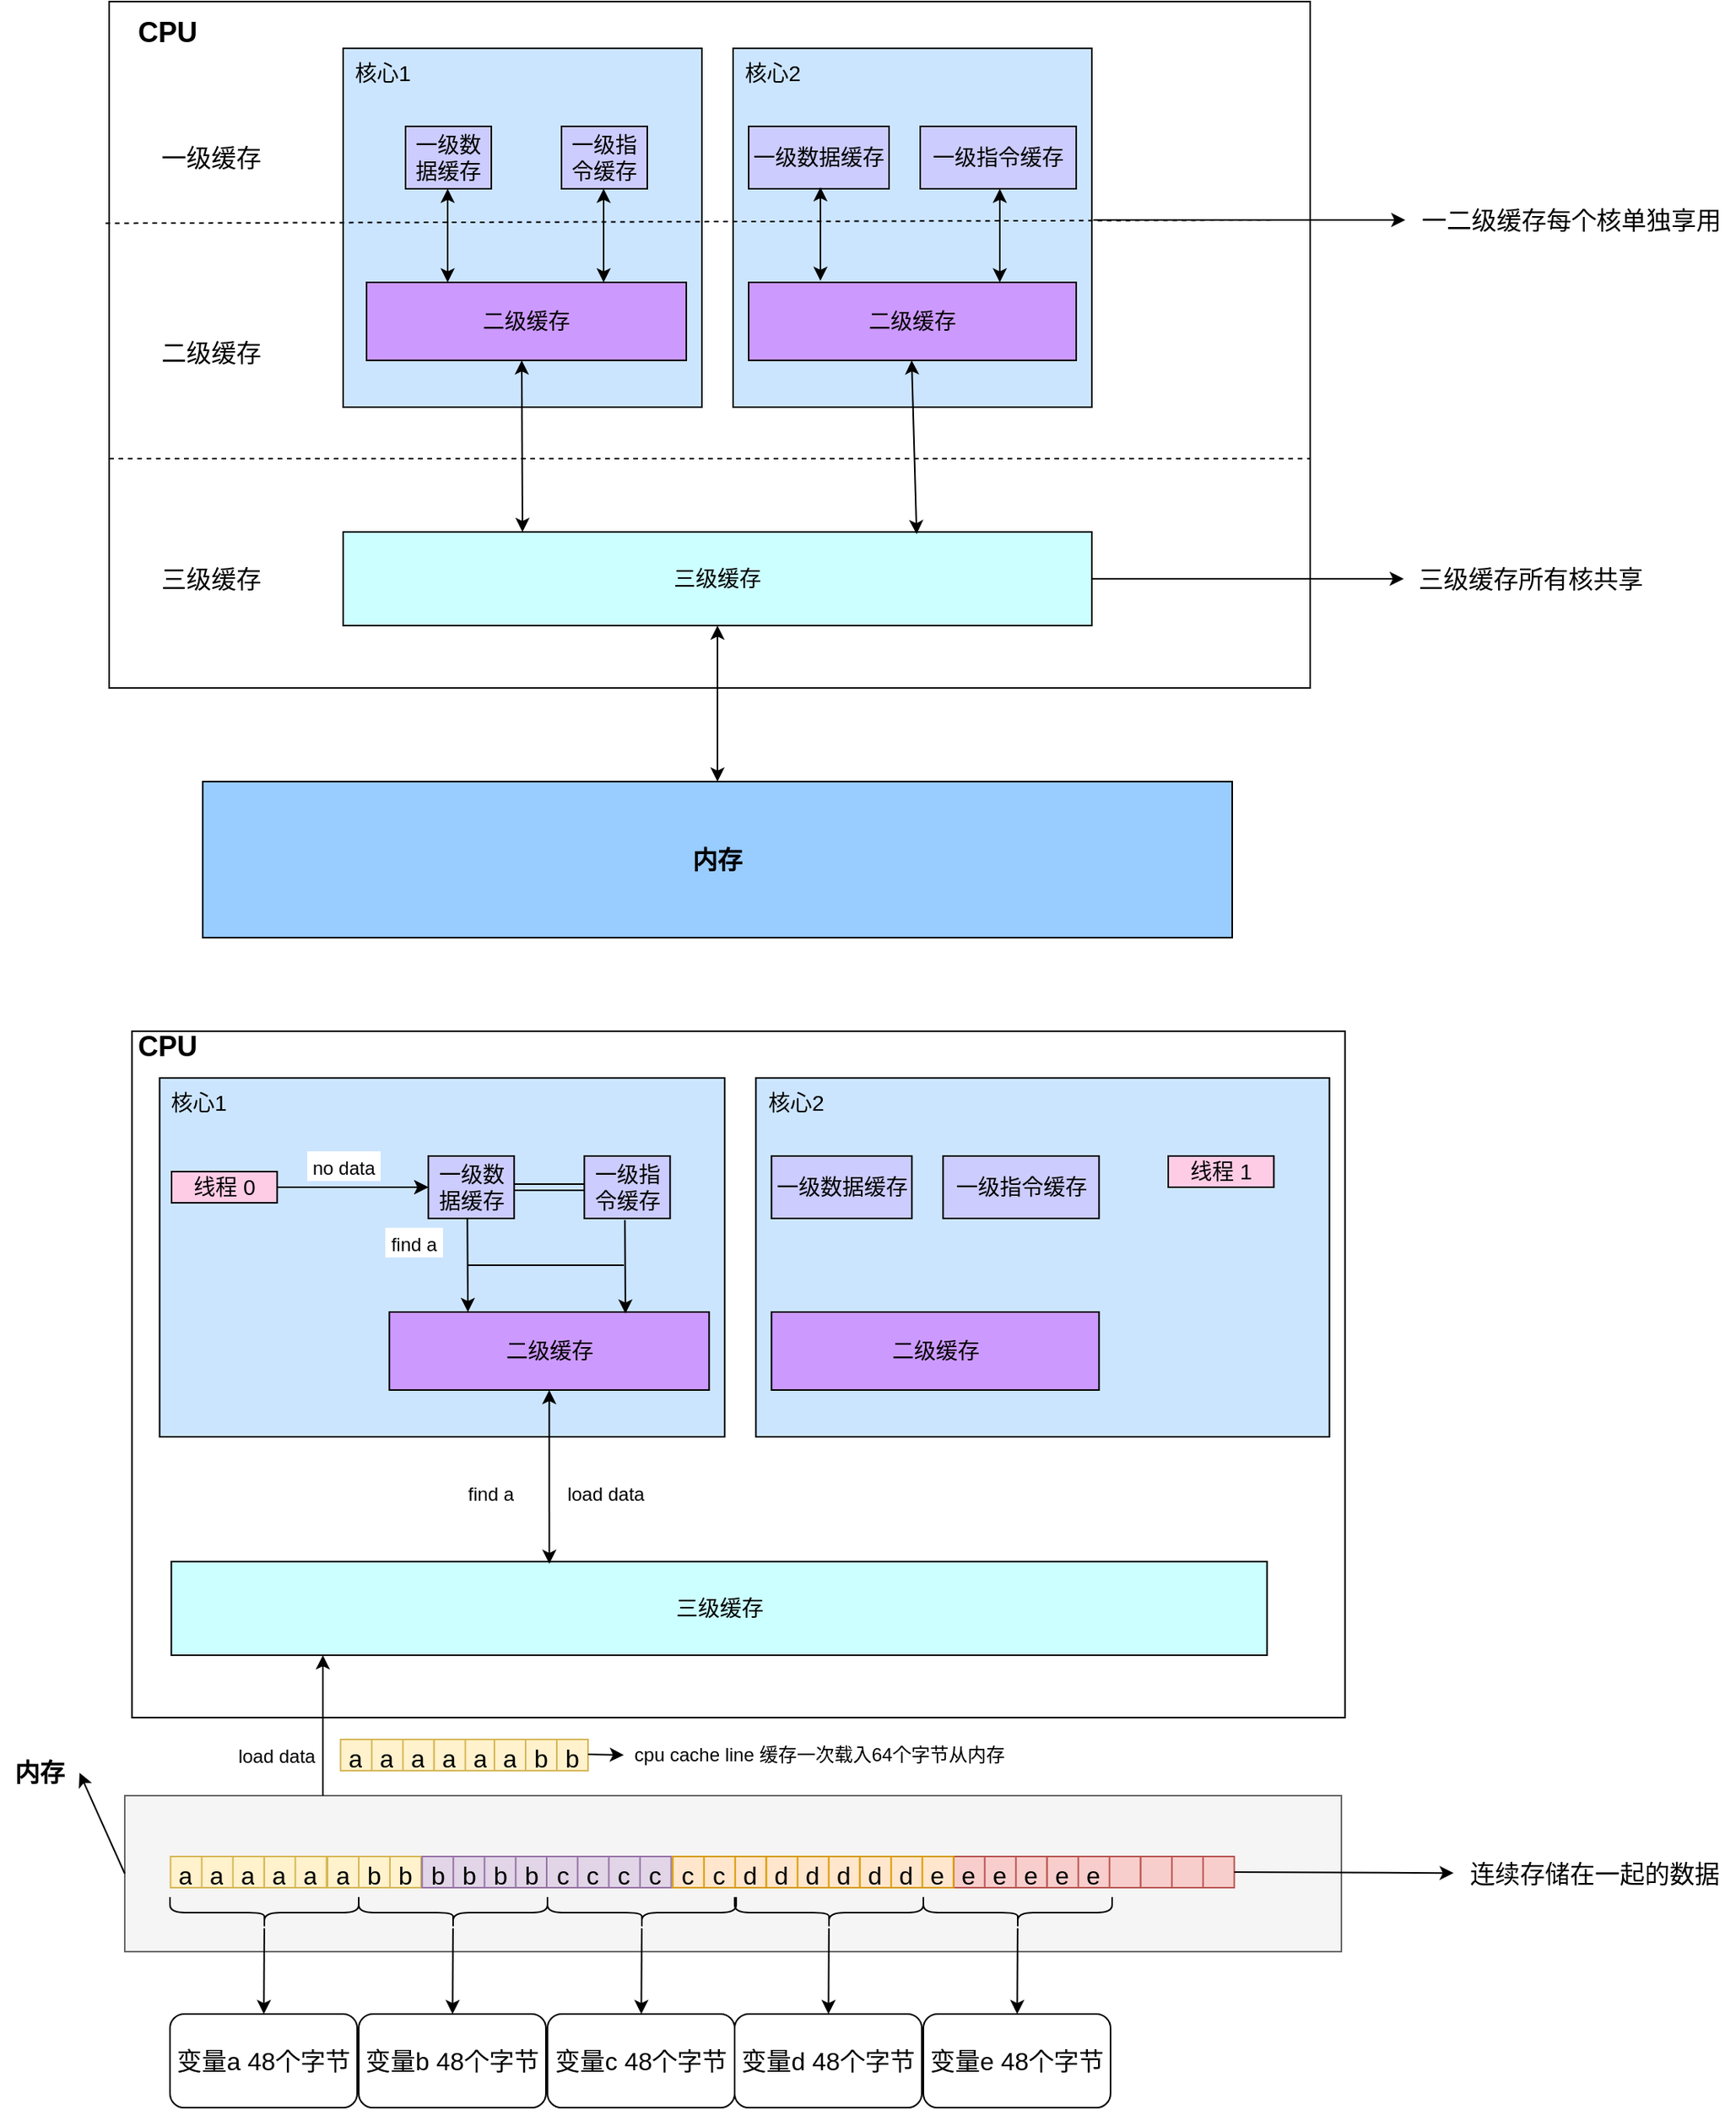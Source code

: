 <mxfile version="18.1.1" type="github">
  <diagram id="BEl3NK7h6jZf3SdG8q6z" name="第 1 页">
    <mxGraphModel dx="1484" dy="907" grid="1" gridSize="10" guides="1" tooltips="1" connect="1" arrows="1" fold="1" page="1" pageScale="1" pageWidth="827" pageHeight="1169" math="0" shadow="0">
      <root>
        <mxCell id="0" />
        <mxCell id="1" parent="0" />
        <mxCell id="noJjr96qnrQlpcES0MQq-1" value="" style="rounded=0;whiteSpace=wrap;html=1;" vertex="1" parent="1">
          <mxGeometry x="80" y="160" width="770" height="440" as="geometry" />
        </mxCell>
        <mxCell id="noJjr96qnrQlpcES0MQq-2" value="" style="rounded=0;whiteSpace=wrap;html=1;fillColor=#CCE5FF;" vertex="1" parent="1">
          <mxGeometry x="230" y="190" width="230" height="230" as="geometry" />
        </mxCell>
        <mxCell id="noJjr96qnrQlpcES0MQq-4" value="" style="rounded=0;whiteSpace=wrap;html=1;fillColor=#CCE5FF;" vertex="1" parent="1">
          <mxGeometry x="480" y="190" width="230" height="230" as="geometry" />
        </mxCell>
        <mxCell id="noJjr96qnrQlpcES0MQq-5" value="&lt;font style=&quot;font-size: 18px;&quot;&gt;&lt;b&gt;CPU&lt;/b&gt;&lt;/font&gt;" style="text;html=1;resizable=0;autosize=1;align=center;verticalAlign=middle;points=[];fillColor=none;strokeColor=none;rounded=0;" vertex="1" parent="1">
          <mxGeometry x="92.31" y="170" width="50" height="20" as="geometry" />
        </mxCell>
        <mxCell id="noJjr96qnrQlpcES0MQq-6" value="&lt;font style=&quot;font-size: 14px;&quot;&gt;核心1&lt;/font&gt;" style="text;html=1;resizable=0;autosize=1;align=center;verticalAlign=middle;points=[];fillColor=none;strokeColor=none;rounded=0;fontSize=18;" vertex="1" parent="1">
          <mxGeometry x="230" y="190" width="50" height="30" as="geometry" />
        </mxCell>
        <mxCell id="noJjr96qnrQlpcES0MQq-7" value="&lt;font style=&quot;font-size: 14px;&quot;&gt;核心2&lt;/font&gt;" style="text;html=1;resizable=0;autosize=1;align=center;verticalAlign=middle;points=[];fillColor=none;strokeColor=none;rounded=0;fontSize=18;" vertex="1" parent="1">
          <mxGeometry x="480" y="190" width="50" height="30" as="geometry" />
        </mxCell>
        <mxCell id="noJjr96qnrQlpcES0MQq-8" value="一级数据缓存" style="rounded=0;whiteSpace=wrap;html=1;fontSize=14;fillColor=#CCCCFF;" vertex="1" parent="1">
          <mxGeometry x="270" y="240" width="55" height="40" as="geometry" />
        </mxCell>
        <mxCell id="noJjr96qnrQlpcES0MQq-11" value="一级指令缓存" style="rounded=0;whiteSpace=wrap;html=1;fontSize=14;fillColor=#CCCCFF;" vertex="1" parent="1">
          <mxGeometry x="370" y="240" width="55" height="40" as="geometry" />
        </mxCell>
        <mxCell id="noJjr96qnrQlpcES0MQq-12" value="一级数据缓存" style="rounded=0;whiteSpace=wrap;html=1;fontSize=14;fillColor=#CCCCFF;" vertex="1" parent="1">
          <mxGeometry x="490" y="240" width="90" height="40" as="geometry" />
        </mxCell>
        <mxCell id="noJjr96qnrQlpcES0MQq-13" value="一级指令缓存" style="rounded=0;whiteSpace=wrap;html=1;fontSize=14;fillColor=#CCCCFF;" vertex="1" parent="1">
          <mxGeometry x="600" y="240" width="100" height="40" as="geometry" />
        </mxCell>
        <mxCell id="noJjr96qnrQlpcES0MQq-14" value="二级缓存" style="rounded=0;whiteSpace=wrap;html=1;fontSize=14;fillColor=#CC99FF;" vertex="1" parent="1">
          <mxGeometry x="245" y="340" width="205" height="50" as="geometry" />
        </mxCell>
        <mxCell id="noJjr96qnrQlpcES0MQq-15" value="二级缓存" style="rounded=0;whiteSpace=wrap;html=1;fontSize=14;fillColor=#CC99FF;" vertex="1" parent="1">
          <mxGeometry x="490" y="340" width="210" height="50" as="geometry" />
        </mxCell>
        <mxCell id="noJjr96qnrQlpcES0MQq-16" value="三级缓存" style="rounded=0;whiteSpace=wrap;html=1;fontSize=14;fillColor=#CCFFFF;" vertex="1" parent="1">
          <mxGeometry x="230" y="500" width="480" height="60" as="geometry" />
        </mxCell>
        <mxCell id="noJjr96qnrQlpcES0MQq-17" value="&lt;font style=&quot;font-size: 18px;&quot;&gt;内存&lt;/font&gt;" style="rounded=0;whiteSpace=wrap;html=1;fontSize=14;fillColor=#99CCFF;" vertex="1" parent="1">
          <mxGeometry x="152.33" y="830" width="660" height="100" as="geometry" />
        </mxCell>
        <mxCell id="noJjr96qnrQlpcES0MQq-19" value="" style="endArrow=classic;startArrow=classic;html=1;rounded=0;fontSize=18;entryX=0.5;entryY=1;entryDx=0;entryDy=0;exitX=0.5;exitY=0;exitDx=0;exitDy=0;" edge="1" parent="1" source="noJjr96qnrQlpcES0MQq-166" target="noJjr96qnrQlpcES0MQq-16">
          <mxGeometry width="50" height="50" relative="1" as="geometry">
            <mxPoint x="510" y="620" as="sourcePoint" />
            <mxPoint x="510" y="520" as="targetPoint" />
          </mxGeometry>
        </mxCell>
        <mxCell id="noJjr96qnrQlpcES0MQq-20" value="" style="endArrow=none;dashed=1;html=1;strokeWidth=1;rounded=0;fontSize=18;exitX=-0.003;exitY=0.323;exitDx=0;exitDy=0;exitPerimeter=0;" edge="1" parent="1" source="noJjr96qnrQlpcES0MQq-1">
          <mxGeometry width="50" height="50" relative="1" as="geometry">
            <mxPoint x="110" y="340" as="sourcePoint" />
            <mxPoint x="850" y="300" as="targetPoint" />
          </mxGeometry>
        </mxCell>
        <mxCell id="noJjr96qnrQlpcES0MQq-21" value="" style="endArrow=none;dashed=1;html=1;strokeWidth=1;rounded=0;fontSize=18;exitX=0;exitY=0.25;exitDx=0;exitDy=0;" edge="1" parent="1">
          <mxGeometry width="50" height="50" relative="1" as="geometry">
            <mxPoint x="80" y="453" as="sourcePoint" />
            <mxPoint x="850" y="453" as="targetPoint" />
          </mxGeometry>
        </mxCell>
        <mxCell id="noJjr96qnrQlpcES0MQq-24" value="" style="endArrow=classic;startArrow=classic;html=1;rounded=0;fontSize=18;entryX=0.5;entryY=1;entryDx=0;entryDy=0;exitX=0.5;exitY=0;exitDx=0;exitDy=0;" edge="1" parent="1">
          <mxGeometry width="50" height="50" relative="1" as="geometry">
            <mxPoint x="536" y="339" as="sourcePoint" />
            <mxPoint x="536" y="279" as="targetPoint" />
          </mxGeometry>
        </mxCell>
        <mxCell id="noJjr96qnrQlpcES0MQq-25" value="" style="endArrow=classic;startArrow=classic;html=1;rounded=0;fontSize=18;entryX=0.5;entryY=1;entryDx=0;entryDy=0;" edge="1" parent="1">
          <mxGeometry width="50" height="50" relative="1" as="geometry">
            <mxPoint x="345" y="500" as="sourcePoint" />
            <mxPoint x="344.5" y="390" as="targetPoint" />
          </mxGeometry>
        </mxCell>
        <mxCell id="noJjr96qnrQlpcES0MQq-26" value="" style="endArrow=classic;startArrow=classic;html=1;rounded=0;fontSize=18;entryX=0.5;entryY=1;entryDx=0;entryDy=0;exitX=0.766;exitY=0.023;exitDx=0;exitDy=0;exitPerimeter=0;" edge="1" parent="1" source="noJjr96qnrQlpcES0MQq-16">
          <mxGeometry width="50" height="50" relative="1" as="geometry">
            <mxPoint x="595" y="480" as="sourcePoint" />
            <mxPoint x="594.5" y="390" as="targetPoint" />
          </mxGeometry>
        </mxCell>
        <mxCell id="noJjr96qnrQlpcES0MQq-27" value="" style="endArrow=classic;startArrow=classic;html=1;rounded=0;fontSize=18;entryX=0.5;entryY=1;entryDx=0;entryDy=0;exitX=0.5;exitY=0;exitDx=0;exitDy=0;" edge="1" parent="1">
          <mxGeometry width="50" height="50" relative="1" as="geometry">
            <mxPoint x="651" y="340" as="sourcePoint" />
            <mxPoint x="651" y="280" as="targetPoint" />
          </mxGeometry>
        </mxCell>
        <mxCell id="noJjr96qnrQlpcES0MQq-28" value="" style="endArrow=classic;startArrow=classic;html=1;rounded=0;fontSize=18;entryX=0.5;entryY=1;entryDx=0;entryDy=0;exitX=0.5;exitY=0;exitDx=0;exitDy=0;" edge="1" parent="1">
          <mxGeometry width="50" height="50" relative="1" as="geometry">
            <mxPoint x="297" y="340" as="sourcePoint" />
            <mxPoint x="297" y="280" as="targetPoint" />
          </mxGeometry>
        </mxCell>
        <mxCell id="noJjr96qnrQlpcES0MQq-29" value="" style="endArrow=classic;startArrow=classic;html=1;rounded=0;fontSize=18;entryX=0.5;entryY=1;entryDx=0;entryDy=0;exitX=0.5;exitY=0;exitDx=0;exitDy=0;" edge="1" parent="1">
          <mxGeometry width="50" height="50" relative="1" as="geometry">
            <mxPoint x="397" y="340" as="sourcePoint" />
            <mxPoint x="397" y="280" as="targetPoint" />
          </mxGeometry>
        </mxCell>
        <mxCell id="noJjr96qnrQlpcES0MQq-30" value="&lt;font style=&quot;font-size: 16px;&quot;&gt;一级缓存&lt;/font&gt;" style="text;html=1;resizable=0;autosize=1;align=center;verticalAlign=middle;points=[];fillColor=none;strokeColor=none;rounded=0;fontSize=18;" vertex="1" parent="1">
          <mxGeometry x="105" y="245" width="80" height="30" as="geometry" />
        </mxCell>
        <mxCell id="noJjr96qnrQlpcES0MQq-31" value="&lt;font style=&quot;font-size: 16px;&quot;&gt;二级缓存&lt;/font&gt;" style="text;html=1;resizable=0;autosize=1;align=center;verticalAlign=middle;points=[];fillColor=none;strokeColor=none;rounded=0;fontSize=18;" vertex="1" parent="1">
          <mxGeometry x="105" y="370" width="80" height="30" as="geometry" />
        </mxCell>
        <mxCell id="noJjr96qnrQlpcES0MQq-37" value="" style="rounded=0;whiteSpace=wrap;html=1;" vertex="1" parent="1">
          <mxGeometry x="94.64" y="820" width="777.69" height="440" as="geometry" />
        </mxCell>
        <mxCell id="noJjr96qnrQlpcES0MQq-39" value="" style="rounded=0;whiteSpace=wrap;html=1;fillColor=#CCE5FF;" vertex="1" parent="1">
          <mxGeometry x="494.64" y="850" width="367.69" height="230" as="geometry" />
        </mxCell>
        <mxCell id="noJjr96qnrQlpcES0MQq-36" value="&lt;font style=&quot;font-size: 16px;&quot;&gt;三级缓存&lt;/font&gt;" style="text;html=1;resizable=0;autosize=1;align=center;verticalAlign=middle;points=[];fillColor=none;strokeColor=none;rounded=0;fontSize=18;" vertex="1" parent="1">
          <mxGeometry x="105" y="515" width="80" height="30" as="geometry" />
        </mxCell>
        <mxCell id="noJjr96qnrQlpcES0MQq-38" value="" style="rounded=0;whiteSpace=wrap;html=1;fillColor=#CCE5FF;" vertex="1" parent="1">
          <mxGeometry x="112.33" y="850" width="362.31" height="230" as="geometry" />
        </mxCell>
        <mxCell id="noJjr96qnrQlpcES0MQq-40" value="&lt;font style=&quot;font-size: 18px;&quot;&gt;&lt;b&gt;CPU&lt;/b&gt;&lt;/font&gt;" style="text;html=1;resizable=0;autosize=1;align=center;verticalAlign=middle;points=[];fillColor=none;strokeColor=none;rounded=0;" vertex="1" parent="1">
          <mxGeometry x="92.33" y="820" width="50" height="20" as="geometry" />
        </mxCell>
        <mxCell id="noJjr96qnrQlpcES0MQq-41" value="&lt;font style=&quot;font-size: 14px;&quot;&gt;核心1&lt;/font&gt;" style="text;html=1;resizable=0;autosize=1;align=center;verticalAlign=middle;points=[];fillColor=none;strokeColor=none;rounded=0;fontSize=18;" vertex="1" parent="1">
          <mxGeometry x="112.33" y="850" width="50" height="30" as="geometry" />
        </mxCell>
        <mxCell id="noJjr96qnrQlpcES0MQq-42" value="&lt;font style=&quot;font-size: 14px;&quot;&gt;核心2&lt;/font&gt;" style="text;html=1;resizable=0;autosize=1;align=center;verticalAlign=middle;points=[];fillColor=none;strokeColor=none;rounded=0;fontSize=18;" vertex="1" parent="1">
          <mxGeometry x="494.64" y="850" width="50" height="30" as="geometry" />
        </mxCell>
        <mxCell id="noJjr96qnrQlpcES0MQq-43" value="一级数据缓存" style="rounded=0;whiteSpace=wrap;html=1;fontSize=14;fillColor=#CCCCFF;" vertex="1" parent="1">
          <mxGeometry x="284.64" y="900" width="55" height="40" as="geometry" />
        </mxCell>
        <mxCell id="noJjr96qnrQlpcES0MQq-44" value="一级指令缓存" style="rounded=0;whiteSpace=wrap;html=1;fontSize=14;fillColor=#CCCCFF;" vertex="1" parent="1">
          <mxGeometry x="384.64" y="900" width="55" height="40" as="geometry" />
        </mxCell>
        <mxCell id="noJjr96qnrQlpcES0MQq-45" value="一级数据缓存" style="rounded=0;whiteSpace=wrap;html=1;fontSize=14;fillColor=#CCCCFF;" vertex="1" parent="1">
          <mxGeometry x="504.64" y="900" width="90" height="40" as="geometry" />
        </mxCell>
        <mxCell id="noJjr96qnrQlpcES0MQq-46" value="一级指令缓存" style="rounded=0;whiteSpace=wrap;html=1;fontSize=14;fillColor=#CCCCFF;" vertex="1" parent="1">
          <mxGeometry x="614.64" y="900" width="100" height="40" as="geometry" />
        </mxCell>
        <mxCell id="noJjr96qnrQlpcES0MQq-47" value="二级缓存" style="rounded=0;whiteSpace=wrap;html=1;fontSize=14;fillColor=#CC99FF;" vertex="1" parent="1">
          <mxGeometry x="259.64" y="1000" width="205" height="50" as="geometry" />
        </mxCell>
        <mxCell id="noJjr96qnrQlpcES0MQq-48" value="二级缓存" style="rounded=0;whiteSpace=wrap;html=1;fontSize=14;fillColor=#CC99FF;" vertex="1" parent="1">
          <mxGeometry x="504.64" y="1000" width="210" height="50" as="geometry" />
        </mxCell>
        <mxCell id="noJjr96qnrQlpcES0MQq-50" value="" style="rounded=0;whiteSpace=wrap;html=1;fontSize=14;fillColor=#f5f5f5;fontColor=#333333;strokeColor=#666666;" vertex="1" parent="1">
          <mxGeometry x="90" y="1310" width="780" height="100" as="geometry" />
        </mxCell>
        <mxCell id="noJjr96qnrQlpcES0MQq-49" value="三级缓存" style="rounded=0;whiteSpace=wrap;html=1;fontSize=14;fillColor=#CCFFFF;" vertex="1" parent="1">
          <mxGeometry x="119.83" y="1160" width="702.5" height="60" as="geometry" />
        </mxCell>
        <mxCell id="noJjr96qnrQlpcES0MQq-63" value="&lt;font style=&quot;font-size: 16px;&quot;&gt;&lt;b&gt;内存&lt;/b&gt;&lt;/font&gt;" style="text;html=1;resizable=0;autosize=1;align=center;verticalAlign=middle;points=[];fillColor=none;strokeColor=none;rounded=0;fontSize=18;" vertex="1" parent="1">
          <mxGeometry x="10" y="1280" width="50" height="30" as="geometry" />
        </mxCell>
        <object label="" id="noJjr96qnrQlpcES0MQq-68">
          <mxCell style="shape=table;html=1;whiteSpace=wrap;startSize=0;container=1;collapsible=0;childLayout=tableLayout;fontSize=16;fillColor=#fff2cc;strokeColor=#d6b656;" vertex="1" parent="1">
            <mxGeometry x="179.33" y="1349" width="60" height="20" as="geometry" />
          </mxCell>
        </object>
        <mxCell id="noJjr96qnrQlpcES0MQq-69" value="" style="shape=tableRow;horizontal=0;startSize=0;swimlaneHead=0;swimlaneBody=0;top=0;left=0;bottom=0;right=0;collapsible=0;dropTarget=0;fillColor=none;points=[[0,0.5],[1,0.5]];portConstraint=eastwest;fontSize=16;" vertex="1" parent="noJjr96qnrQlpcES0MQq-68">
          <mxGeometry width="60" height="20" as="geometry" />
        </mxCell>
        <mxCell id="noJjr96qnrQlpcES0MQq-70" value="a" style="shape=partialRectangle;html=1;whiteSpace=wrap;connectable=0;fillColor=none;top=0;left=0;bottom=0;right=0;overflow=hidden;fontSize=16;strokeWidth=18;" vertex="1" parent="noJjr96qnrQlpcES0MQq-69">
          <mxGeometry width="20" height="20" as="geometry">
            <mxRectangle width="20" height="20" as="alternateBounds" />
          </mxGeometry>
        </mxCell>
        <mxCell id="noJjr96qnrQlpcES0MQq-71" value="a" style="shape=partialRectangle;html=1;whiteSpace=wrap;connectable=0;fillColor=none;top=0;left=0;bottom=0;right=0;overflow=hidden;fontSize=16;" vertex="1" parent="noJjr96qnrQlpcES0MQq-69">
          <mxGeometry x="20" width="20" height="20" as="geometry">
            <mxRectangle width="20" height="20" as="alternateBounds" />
          </mxGeometry>
        </mxCell>
        <mxCell id="noJjr96qnrQlpcES0MQq-72" value="" style="shape=partialRectangle;html=1;whiteSpace=wrap;connectable=0;fillColor=none;top=0;left=0;bottom=0;right=0;overflow=hidden;fontSize=16;" vertex="1" parent="noJjr96qnrQlpcES0MQq-69">
          <mxGeometry x="40" width="20" height="20" as="geometry">
            <mxRectangle width="20" height="20" as="alternateBounds" />
          </mxGeometry>
        </mxCell>
        <mxCell id="noJjr96qnrQlpcES0MQq-106" value="" style="shape=table;html=1;whiteSpace=wrap;startSize=0;container=1;collapsible=0;childLayout=tableLayout;fontSize=16;fillColor=#fff2cc;strokeColor=#d6b656;" vertex="1" parent="1">
          <mxGeometry x="220" y="1349" width="60" height="20" as="geometry" />
        </mxCell>
        <mxCell id="noJjr96qnrQlpcES0MQq-107" value="" style="shape=tableRow;horizontal=0;startSize=0;swimlaneHead=0;swimlaneBody=0;top=0;left=0;bottom=0;right=0;collapsible=0;dropTarget=0;fillColor=none;points=[[0,0.5],[1,0.5]];portConstraint=eastwest;fontSize=16;" vertex="1" parent="noJjr96qnrQlpcES0MQq-106">
          <mxGeometry width="60" height="20" as="geometry" />
        </mxCell>
        <mxCell id="noJjr96qnrQlpcES0MQq-108" value="a" style="shape=partialRectangle;html=1;whiteSpace=wrap;connectable=0;fillColor=none;top=0;left=0;bottom=0;right=0;overflow=hidden;fontSize=16;" vertex="1" parent="noJjr96qnrQlpcES0MQq-107">
          <mxGeometry width="20" height="20" as="geometry">
            <mxRectangle width="20" height="20" as="alternateBounds" />
          </mxGeometry>
        </mxCell>
        <mxCell id="noJjr96qnrQlpcES0MQq-109" value="b" style="shape=partialRectangle;html=1;whiteSpace=wrap;connectable=0;fillColor=none;top=0;left=0;bottom=0;right=0;overflow=hidden;fontSize=16;" vertex="1" parent="noJjr96qnrQlpcES0MQq-107">
          <mxGeometry x="20" width="20" height="20" as="geometry">
            <mxRectangle width="20" height="20" as="alternateBounds" />
          </mxGeometry>
        </mxCell>
        <mxCell id="noJjr96qnrQlpcES0MQq-110" value="b" style="shape=partialRectangle;html=1;whiteSpace=wrap;connectable=0;fillColor=none;top=0;left=0;bottom=0;right=0;overflow=hidden;fontSize=16;" vertex="1" parent="noJjr96qnrQlpcES0MQq-107">
          <mxGeometry x="40" width="20" height="20" as="geometry">
            <mxRectangle width="20" height="20" as="alternateBounds" />
          </mxGeometry>
        </mxCell>
        <mxCell id="noJjr96qnrQlpcES0MQq-111" value="" style="shape=table;html=1;whiteSpace=wrap;startSize=0;container=1;collapsible=0;childLayout=tableLayout;fontSize=16;fillColor=#e1d5e7;strokeColor=#9673a6;" vertex="1" parent="1">
          <mxGeometry x="320.5" y="1349" width="60" height="20" as="geometry" />
        </mxCell>
        <mxCell id="noJjr96qnrQlpcES0MQq-112" value="" style="shape=tableRow;horizontal=0;startSize=0;swimlaneHead=0;swimlaneBody=0;top=0;left=0;bottom=0;right=0;collapsible=0;dropTarget=0;fillColor=none;points=[[0,0.5],[1,0.5]];portConstraint=eastwest;fontSize=16;" vertex="1" parent="noJjr96qnrQlpcES0MQq-111">
          <mxGeometry width="60" height="20" as="geometry" />
        </mxCell>
        <mxCell id="noJjr96qnrQlpcES0MQq-113" value="" style="shape=partialRectangle;html=1;whiteSpace=wrap;connectable=0;fillColor=none;top=0;left=0;bottom=0;right=0;overflow=hidden;fontSize=16;" vertex="1" parent="noJjr96qnrQlpcES0MQq-112">
          <mxGeometry width="20" height="20" as="geometry">
            <mxRectangle width="20" height="20" as="alternateBounds" />
          </mxGeometry>
        </mxCell>
        <mxCell id="noJjr96qnrQlpcES0MQq-114" value="b" style="shape=partialRectangle;html=1;whiteSpace=wrap;connectable=0;fillColor=none;top=0;left=0;bottom=0;right=0;overflow=hidden;fontSize=16;" vertex="1" parent="noJjr96qnrQlpcES0MQq-112">
          <mxGeometry x="20" width="20" height="20" as="geometry">
            <mxRectangle width="20" height="20" as="alternateBounds" />
          </mxGeometry>
        </mxCell>
        <mxCell id="noJjr96qnrQlpcES0MQq-115" value="c" style="shape=partialRectangle;html=1;whiteSpace=wrap;connectable=0;fillColor=none;top=0;left=0;bottom=0;right=0;overflow=hidden;fontSize=16;" vertex="1" parent="noJjr96qnrQlpcES0MQq-112">
          <mxGeometry x="40" width="20" height="20" as="geometry">
            <mxRectangle width="20" height="20" as="alternateBounds" />
          </mxGeometry>
        </mxCell>
        <mxCell id="noJjr96qnrQlpcES0MQq-116" value="" style="shape=table;html=1;whiteSpace=wrap;startSize=0;container=1;collapsible=0;childLayout=tableLayout;fontSize=16;fillColor=#e1d5e7;strokeColor=#9673a6;" vertex="1" parent="1">
          <mxGeometry x="280.64" y="1349" width="60" height="20" as="geometry" />
        </mxCell>
        <mxCell id="noJjr96qnrQlpcES0MQq-117" value="" style="shape=tableRow;horizontal=0;startSize=0;swimlaneHead=0;swimlaneBody=0;top=0;left=0;bottom=0;right=0;collapsible=0;dropTarget=0;fillColor=none;points=[[0,0.5],[1,0.5]];portConstraint=eastwest;fontSize=16;" vertex="1" parent="noJjr96qnrQlpcES0MQq-116">
          <mxGeometry width="60" height="20" as="geometry" />
        </mxCell>
        <mxCell id="noJjr96qnrQlpcES0MQq-118" value="b" style="shape=partialRectangle;html=1;whiteSpace=wrap;connectable=0;fillColor=none;top=0;left=0;bottom=0;right=0;overflow=hidden;fontSize=16;" vertex="1" parent="noJjr96qnrQlpcES0MQq-117">
          <mxGeometry width="20" height="20" as="geometry">
            <mxRectangle width="20" height="20" as="alternateBounds" />
          </mxGeometry>
        </mxCell>
        <mxCell id="noJjr96qnrQlpcES0MQq-119" value="b" style="shape=partialRectangle;html=1;whiteSpace=wrap;connectable=0;fillColor=none;top=0;left=0;bottom=0;right=0;overflow=hidden;fontSize=16;" vertex="1" parent="noJjr96qnrQlpcES0MQq-117">
          <mxGeometry x="20" width="20" height="20" as="geometry">
            <mxRectangle width="20" height="20" as="alternateBounds" />
          </mxGeometry>
        </mxCell>
        <mxCell id="noJjr96qnrQlpcES0MQq-120" value="b" style="shape=partialRectangle;html=1;whiteSpace=wrap;connectable=0;fillColor=none;top=0;left=0;bottom=0;right=0;overflow=hidden;fontSize=16;" vertex="1" parent="noJjr96qnrQlpcES0MQq-117">
          <mxGeometry x="40" width="20" height="20" as="geometry">
            <mxRectangle width="20" height="20" as="alternateBounds" />
          </mxGeometry>
        </mxCell>
        <mxCell id="noJjr96qnrQlpcES0MQq-121" value="" style="shape=table;html=1;whiteSpace=wrap;startSize=0;container=1;collapsible=0;childLayout=tableLayout;fontSize=16;fillColor=#e1d5e7;strokeColor=#9673a6;" vertex="1" parent="1">
          <mxGeometry x="380.33" y="1349" width="60" height="20" as="geometry" />
        </mxCell>
        <mxCell id="noJjr96qnrQlpcES0MQq-122" value="" style="shape=tableRow;horizontal=0;startSize=0;swimlaneHead=0;swimlaneBody=0;top=0;left=0;bottom=0;right=0;collapsible=0;dropTarget=0;fillColor=none;points=[[0,0.5],[1,0.5]];portConstraint=eastwest;fontSize=16;" vertex="1" parent="noJjr96qnrQlpcES0MQq-121">
          <mxGeometry width="60" height="20" as="geometry" />
        </mxCell>
        <mxCell id="noJjr96qnrQlpcES0MQq-123" value="c" style="shape=partialRectangle;html=1;whiteSpace=wrap;connectable=0;fillColor=none;top=0;left=0;bottom=0;right=0;overflow=hidden;fontSize=16;" vertex="1" parent="noJjr96qnrQlpcES0MQq-122">
          <mxGeometry width="20" height="20" as="geometry">
            <mxRectangle width="20" height="20" as="alternateBounds" />
          </mxGeometry>
        </mxCell>
        <mxCell id="noJjr96qnrQlpcES0MQq-124" value="c" style="shape=partialRectangle;html=1;whiteSpace=wrap;connectable=0;fillColor=none;top=0;left=0;bottom=0;right=0;overflow=hidden;fontSize=16;" vertex="1" parent="noJjr96qnrQlpcES0MQq-122">
          <mxGeometry x="20" width="20" height="20" as="geometry">
            <mxRectangle width="20" height="20" as="alternateBounds" />
          </mxGeometry>
        </mxCell>
        <mxCell id="noJjr96qnrQlpcES0MQq-125" value="c" style="shape=partialRectangle;html=1;whiteSpace=wrap;connectable=0;fillColor=none;top=0;left=0;bottom=0;right=0;overflow=hidden;fontSize=16;" vertex="1" parent="noJjr96qnrQlpcES0MQq-122">
          <mxGeometry x="40" width="20" height="20" as="geometry">
            <mxRectangle width="20" height="20" as="alternateBounds" />
          </mxGeometry>
        </mxCell>
        <mxCell id="noJjr96qnrQlpcES0MQq-126" value="" style="shape=table;html=1;whiteSpace=wrap;startSize=0;container=1;collapsible=0;childLayout=tableLayout;fontSize=16;fillColor=#ffe6cc;strokeColor=#d79b00;" vertex="1" parent="1">
          <mxGeometry x="441.33" y="1349" width="60" height="20" as="geometry" />
        </mxCell>
        <mxCell id="noJjr96qnrQlpcES0MQq-127" value="" style="shape=tableRow;horizontal=0;startSize=0;swimlaneHead=0;swimlaneBody=0;top=0;left=0;bottom=0;right=0;collapsible=0;dropTarget=0;fillColor=none;points=[[0,0.5],[1,0.5]];portConstraint=eastwest;fontSize=16;" vertex="1" parent="noJjr96qnrQlpcES0MQq-126">
          <mxGeometry width="60" height="20" as="geometry" />
        </mxCell>
        <mxCell id="noJjr96qnrQlpcES0MQq-128" value="c" style="shape=partialRectangle;html=1;whiteSpace=wrap;connectable=0;fillColor=none;top=0;left=0;bottom=0;right=0;overflow=hidden;fontSize=16;" vertex="1" parent="noJjr96qnrQlpcES0MQq-127">
          <mxGeometry width="20" height="20" as="geometry">
            <mxRectangle width="20" height="20" as="alternateBounds" />
          </mxGeometry>
        </mxCell>
        <mxCell id="noJjr96qnrQlpcES0MQq-129" value="c" style="shape=partialRectangle;html=1;whiteSpace=wrap;connectable=0;fillColor=none;top=0;left=0;bottom=0;right=0;overflow=hidden;fontSize=16;" vertex="1" parent="noJjr96qnrQlpcES0MQq-127">
          <mxGeometry x="20" width="20" height="20" as="geometry">
            <mxRectangle width="20" height="20" as="alternateBounds" />
          </mxGeometry>
        </mxCell>
        <mxCell id="noJjr96qnrQlpcES0MQq-130" value="d" style="shape=partialRectangle;html=1;whiteSpace=wrap;connectable=0;fillColor=none;top=0;left=0;bottom=0;right=0;overflow=hidden;fontSize=16;" vertex="1" parent="noJjr96qnrQlpcES0MQq-127">
          <mxGeometry x="40" width="20" height="20" as="geometry">
            <mxRectangle width="20" height="20" as="alternateBounds" />
          </mxGeometry>
        </mxCell>
        <mxCell id="noJjr96qnrQlpcES0MQq-131" value="" style="shape=table;html=1;whiteSpace=wrap;startSize=0;container=1;collapsible=0;childLayout=tableLayout;fontSize=16;fillColor=#ffe6cc;strokeColor=#d79b00;" vertex="1" parent="1">
          <mxGeometry x="501.33" y="1349" width="60" height="20" as="geometry" />
        </mxCell>
        <mxCell id="noJjr96qnrQlpcES0MQq-132" value="" style="shape=tableRow;horizontal=0;startSize=0;swimlaneHead=0;swimlaneBody=0;top=0;left=0;bottom=0;right=0;collapsible=0;dropTarget=0;fillColor=none;points=[[0,0.5],[1,0.5]];portConstraint=eastwest;fontSize=16;" vertex="1" parent="noJjr96qnrQlpcES0MQq-131">
          <mxGeometry width="60" height="20" as="geometry" />
        </mxCell>
        <mxCell id="noJjr96qnrQlpcES0MQq-133" value="d" style="shape=partialRectangle;html=1;whiteSpace=wrap;connectable=0;fillColor=none;top=0;left=0;bottom=0;right=0;overflow=hidden;fontSize=16;" vertex="1" parent="noJjr96qnrQlpcES0MQq-132">
          <mxGeometry width="20" height="20" as="geometry">
            <mxRectangle width="20" height="20" as="alternateBounds" />
          </mxGeometry>
        </mxCell>
        <mxCell id="noJjr96qnrQlpcES0MQq-134" value="d" style="shape=partialRectangle;html=1;whiteSpace=wrap;connectable=0;fillColor=none;top=0;left=0;bottom=0;right=0;overflow=hidden;fontSize=16;" vertex="1" parent="noJjr96qnrQlpcES0MQq-132">
          <mxGeometry x="20" width="20" height="20" as="geometry">
            <mxRectangle width="20" height="20" as="alternateBounds" />
          </mxGeometry>
        </mxCell>
        <mxCell id="noJjr96qnrQlpcES0MQq-135" value="d" style="shape=partialRectangle;html=1;whiteSpace=wrap;connectable=0;fillColor=none;top=0;left=0;bottom=0;right=0;overflow=hidden;fontSize=16;" vertex="1" parent="noJjr96qnrQlpcES0MQq-132">
          <mxGeometry x="40" width="20" height="20" as="geometry">
            <mxRectangle width="20" height="20" as="alternateBounds" />
          </mxGeometry>
        </mxCell>
        <mxCell id="noJjr96qnrQlpcES0MQq-136" value="" style="shape=table;html=1;whiteSpace=wrap;startSize=0;container=1;collapsible=0;childLayout=tableLayout;fontSize=16;fillColor=#f8cecc;strokeColor=#b85450;" vertex="1" parent="1">
          <mxGeometry x="621.33" y="1349" width="60" height="20" as="geometry" />
        </mxCell>
        <mxCell id="noJjr96qnrQlpcES0MQq-137" value="" style="shape=tableRow;horizontal=0;startSize=0;swimlaneHead=0;swimlaneBody=0;top=0;left=0;bottom=0;right=0;collapsible=0;dropTarget=0;fillColor=none;points=[[0,0.5],[1,0.5]];portConstraint=eastwest;fontSize=16;" vertex="1" parent="noJjr96qnrQlpcES0MQq-136">
          <mxGeometry width="60" height="20" as="geometry" />
        </mxCell>
        <mxCell id="noJjr96qnrQlpcES0MQq-138" value="e" style="shape=partialRectangle;html=1;whiteSpace=wrap;connectable=0;fillColor=none;top=0;left=0;bottom=0;right=0;overflow=hidden;fontSize=16;" vertex="1" parent="noJjr96qnrQlpcES0MQq-137">
          <mxGeometry width="20" height="20" as="geometry">
            <mxRectangle width="20" height="20" as="alternateBounds" />
          </mxGeometry>
        </mxCell>
        <mxCell id="noJjr96qnrQlpcES0MQq-139" value="e" style="shape=partialRectangle;html=1;whiteSpace=wrap;connectable=0;fillColor=none;top=0;left=0;bottom=0;right=0;overflow=hidden;fontSize=16;" vertex="1" parent="noJjr96qnrQlpcES0MQq-137">
          <mxGeometry x="20" width="20" height="20" as="geometry">
            <mxRectangle width="20" height="20" as="alternateBounds" />
          </mxGeometry>
        </mxCell>
        <mxCell id="noJjr96qnrQlpcES0MQq-140" value="e" style="shape=partialRectangle;html=1;whiteSpace=wrap;connectable=0;fillColor=none;top=0;left=0;bottom=0;right=0;overflow=hidden;fontSize=16;" vertex="1" parent="noJjr96qnrQlpcES0MQq-137">
          <mxGeometry x="40" width="20" height="20" as="geometry">
            <mxRectangle width="20" height="20" as="alternateBounds" />
          </mxGeometry>
        </mxCell>
        <mxCell id="noJjr96qnrQlpcES0MQq-141" value="" style="shape=table;html=1;whiteSpace=wrap;startSize=0;container=1;collapsible=0;childLayout=tableLayout;fontSize=16;fillColor=#f8cecc;strokeColor=#b85450;" vertex="1" parent="1">
          <mxGeometry x="681.33" y="1349" width="60" height="20" as="geometry" />
        </mxCell>
        <mxCell id="noJjr96qnrQlpcES0MQq-142" value="" style="shape=tableRow;horizontal=0;startSize=0;swimlaneHead=0;swimlaneBody=0;top=0;left=0;bottom=0;right=0;collapsible=0;dropTarget=0;fillColor=none;points=[[0,0.5],[1,0.5]];portConstraint=eastwest;fontSize=16;" vertex="1" parent="noJjr96qnrQlpcES0MQq-141">
          <mxGeometry width="60" height="20" as="geometry" />
        </mxCell>
        <mxCell id="noJjr96qnrQlpcES0MQq-143" value="e" style="shape=partialRectangle;html=1;whiteSpace=wrap;connectable=0;fillColor=none;top=0;left=0;bottom=0;right=0;overflow=hidden;fontSize=16;" vertex="1" parent="noJjr96qnrQlpcES0MQq-142">
          <mxGeometry width="20" height="20" as="geometry">
            <mxRectangle width="20" height="20" as="alternateBounds" />
          </mxGeometry>
        </mxCell>
        <mxCell id="noJjr96qnrQlpcES0MQq-144" value="e" style="shape=partialRectangle;html=1;whiteSpace=wrap;connectable=0;fillColor=none;top=0;left=0;bottom=0;right=0;overflow=hidden;fontSize=16;" vertex="1" parent="noJjr96qnrQlpcES0MQq-142">
          <mxGeometry x="20" width="20" height="20" as="geometry">
            <mxRectangle width="20" height="20" as="alternateBounds" />
          </mxGeometry>
        </mxCell>
        <mxCell id="noJjr96qnrQlpcES0MQq-145" value="" style="shape=partialRectangle;html=1;whiteSpace=wrap;connectable=0;fillColor=none;top=0;left=0;bottom=0;right=0;overflow=hidden;fontSize=16;" vertex="1" parent="noJjr96qnrQlpcES0MQq-142">
          <mxGeometry x="40" width="20" height="20" as="geometry">
            <mxRectangle width="20" height="20" as="alternateBounds" />
          </mxGeometry>
        </mxCell>
        <mxCell id="noJjr96qnrQlpcES0MQq-151" value="" style="shape=table;html=1;whiteSpace=wrap;startSize=0;container=1;collapsible=0;childLayout=tableLayout;fontSize=16;fillColor=#f8cecc;strokeColor=#b85450;" vertex="1" parent="1">
          <mxGeometry x="741.33" y="1349" width="60" height="20" as="geometry" />
        </mxCell>
        <mxCell id="noJjr96qnrQlpcES0MQq-152" value="" style="shape=tableRow;horizontal=0;startSize=0;swimlaneHead=0;swimlaneBody=0;top=0;left=0;bottom=0;right=0;collapsible=0;dropTarget=0;fillColor=none;points=[[0,0.5],[1,0.5]];portConstraint=eastwest;fontSize=16;" vertex="1" parent="noJjr96qnrQlpcES0MQq-151">
          <mxGeometry width="60" height="20" as="geometry" />
        </mxCell>
        <mxCell id="noJjr96qnrQlpcES0MQq-153" value="" style="shape=partialRectangle;html=1;whiteSpace=wrap;connectable=0;fillColor=none;top=0;left=0;bottom=0;right=0;overflow=hidden;fontSize=16;" vertex="1" parent="noJjr96qnrQlpcES0MQq-152">
          <mxGeometry width="20" height="20" as="geometry">
            <mxRectangle width="20" height="20" as="alternateBounds" />
          </mxGeometry>
        </mxCell>
        <mxCell id="noJjr96qnrQlpcES0MQq-154" value="" style="shape=partialRectangle;html=1;whiteSpace=wrap;connectable=0;fillColor=none;top=0;left=0;bottom=0;right=0;overflow=hidden;fontSize=16;" vertex="1" parent="noJjr96qnrQlpcES0MQq-152">
          <mxGeometry x="20" width="20" height="20" as="geometry">
            <mxRectangle width="20" height="20" as="alternateBounds" />
          </mxGeometry>
        </mxCell>
        <mxCell id="noJjr96qnrQlpcES0MQq-155" value="" style="shape=partialRectangle;html=1;whiteSpace=wrap;connectable=0;fillColor=none;top=0;left=0;bottom=0;right=0;overflow=hidden;fontSize=16;" vertex="1" parent="noJjr96qnrQlpcES0MQq-152">
          <mxGeometry x="40" width="20" height="20" as="geometry">
            <mxRectangle width="20" height="20" as="alternateBounds" />
          </mxGeometry>
        </mxCell>
        <mxCell id="noJjr96qnrQlpcES0MQq-161" value="" style="endArrow=classic;html=1;rounded=0;fontSize=16;strokeWidth=1;exitX=1;exitY=0.5;exitDx=0;exitDy=0;" edge="1" parent="1" source="noJjr96qnrQlpcES0MQq-16">
          <mxGeometry width="50" height="50" relative="1" as="geometry">
            <mxPoint x="730" y="560" as="sourcePoint" />
            <mxPoint x="910" y="530" as="targetPoint" />
          </mxGeometry>
        </mxCell>
        <mxCell id="noJjr96qnrQlpcES0MQq-162" value="三级缓存所有核共享" style="text;html=1;resizable=0;autosize=1;align=center;verticalAlign=middle;points=[];fillColor=none;strokeColor=none;rounded=0;fontSize=16;" vertex="1" parent="1">
          <mxGeometry x="911" y="520" width="160" height="20" as="geometry" />
        </mxCell>
        <mxCell id="noJjr96qnrQlpcES0MQq-163" value="" style="endArrow=classic;html=1;rounded=0;fontSize=16;strokeWidth=1;exitX=1;exitY=0.5;exitDx=0;exitDy=0;" edge="1" parent="1">
          <mxGeometry width="50" height="50" relative="1" as="geometry">
            <mxPoint x="711" y="300" as="sourcePoint" />
            <mxPoint x="911" y="300" as="targetPoint" />
          </mxGeometry>
        </mxCell>
        <mxCell id="noJjr96qnrQlpcES0MQq-164" value="一二级缓存每个核单独享用" style="text;html=1;resizable=0;autosize=1;align=center;verticalAlign=middle;points=[];fillColor=none;strokeColor=none;rounded=0;fontSize=16;" vertex="1" parent="1">
          <mxGeometry x="912" y="290" width="210" height="20" as="geometry" />
        </mxCell>
        <mxCell id="noJjr96qnrQlpcES0MQq-166" value="&lt;b style=&quot;font-size: 16px;&quot;&gt;内存&lt;/b&gt;" style="rounded=0;whiteSpace=wrap;html=1;fontSize=14;fillColor=#99CCFF;" vertex="1" parent="1">
          <mxGeometry x="140" y="660" width="660" height="100" as="geometry" />
        </mxCell>
        <mxCell id="noJjr96qnrQlpcES0MQq-178" value="" style="endArrow=classic;html=1;rounded=0;fontSize=16;strokeWidth=1;exitX=0;exitY=0.5;exitDx=0;exitDy=0;entryX=1.02;entryY=0.513;entryDx=0;entryDy=0;entryPerimeter=0;" edge="1" parent="1" source="noJjr96qnrQlpcES0MQq-50" target="noJjr96qnrQlpcES0MQq-63">
          <mxGeometry width="50" height="50" relative="1" as="geometry">
            <mxPoint x="440" y="1480" as="sourcePoint" />
            <mxPoint x="490" y="1450" as="targetPoint" />
          </mxGeometry>
        </mxCell>
        <mxCell id="noJjr96qnrQlpcES0MQq-236" value="" style="edgeStyle=none;rounded=0;orthogonalLoop=1;jettySize=auto;html=1;fontSize=16;strokeWidth=1;" edge="1" parent="1" source="noJjr96qnrQlpcES0MQq-179" target="noJjr96qnrQlpcES0MQq-43">
          <mxGeometry relative="1" as="geometry" />
        </mxCell>
        <mxCell id="noJjr96qnrQlpcES0MQq-179" value="线程 0" style="rounded=0;whiteSpace=wrap;html=1;fontSize=14;fillColor=#FFCCE6;" vertex="1" parent="1">
          <mxGeometry x="120" y="910" width="67.69" height="20" as="geometry" />
        </mxCell>
        <mxCell id="noJjr96qnrQlpcES0MQq-180" value="线程 1" style="rounded=0;whiteSpace=wrap;html=1;fontSize=14;fillColor=#FFCCE6;" vertex="1" parent="1">
          <mxGeometry x="759.0" y="900" width="67.69" height="20" as="geometry" />
        </mxCell>
        <object label="" id="noJjr96qnrQlpcES0MQq-190">
          <mxCell style="shape=table;html=1;whiteSpace=wrap;startSize=0;container=1;collapsible=0;childLayout=tableLayout;fontSize=16;fillColor=#fff2cc;strokeColor=#d6b656;gradientColor=none;swimlaneFillColor=none;" vertex="1" parent="1">
            <mxGeometry x="119.33" y="1349" width="60" height="20" as="geometry" />
          </mxCell>
        </object>
        <mxCell id="noJjr96qnrQlpcES0MQq-191" value="" style="shape=tableRow;horizontal=0;startSize=0;swimlaneHead=0;swimlaneBody=0;top=0;left=0;bottom=0;right=0;collapsible=0;dropTarget=0;fillColor=none;points=[[0,0.5],[1,0.5]];portConstraint=eastwest;fontSize=16;" vertex="1" parent="noJjr96qnrQlpcES0MQq-190">
          <mxGeometry width="60" height="20" as="geometry" />
        </mxCell>
        <mxCell id="noJjr96qnrQlpcES0MQq-192" value="a" style="shape=partialRectangle;html=1;whiteSpace=wrap;connectable=0;fillColor=none;top=0;left=0;bottom=0;right=0;overflow=hidden;fontSize=16;strokeWidth=18;" vertex="1" parent="noJjr96qnrQlpcES0MQq-191">
          <mxGeometry width="20" height="20" as="geometry">
            <mxRectangle width="20" height="20" as="alternateBounds" />
          </mxGeometry>
        </mxCell>
        <mxCell id="noJjr96qnrQlpcES0MQq-193" value="a" style="shape=partialRectangle;html=1;whiteSpace=wrap;connectable=0;fillColor=none;top=0;left=0;bottom=0;right=0;overflow=hidden;fontSize=16;" vertex="1" parent="noJjr96qnrQlpcES0MQq-191">
          <mxGeometry x="20" width="20" height="20" as="geometry">
            <mxRectangle width="20" height="20" as="alternateBounds" />
          </mxGeometry>
        </mxCell>
        <mxCell id="noJjr96qnrQlpcES0MQq-194" value="a" style="shape=partialRectangle;html=1;whiteSpace=wrap;connectable=0;fillColor=none;top=0;left=0;bottom=0;right=0;overflow=hidden;fontSize=16;" vertex="1" parent="noJjr96qnrQlpcES0MQq-191">
          <mxGeometry x="40" width="20" height="20" as="geometry">
            <mxRectangle width="20" height="20" as="alternateBounds" />
          </mxGeometry>
        </mxCell>
        <mxCell id="noJjr96qnrQlpcES0MQq-213" value="" style="edgeStyle=none;rounded=0;orthogonalLoop=1;jettySize=auto;html=1;fontSize=16;strokeWidth=1;" edge="1" parent="1" source="noJjr96qnrQlpcES0MQq-208" target="noJjr96qnrQlpcES0MQq-212">
          <mxGeometry relative="1" as="geometry" />
        </mxCell>
        <mxCell id="noJjr96qnrQlpcES0MQq-208" value="" style="shape=curlyBracket;whiteSpace=wrap;html=1;rounded=1;flipH=1;labelBackgroundColor=#FF3399;fontSize=16;strokeColor=#000000;strokeWidth=1;fillColor=#FFFFFF;direction=north;" vertex="1" parent="1">
          <mxGeometry x="119" y="1375" width="121" height="20" as="geometry" />
        </mxCell>
        <mxCell id="noJjr96qnrQlpcES0MQq-210" value="连续存储在一起的数据" style="text;html=1;resizable=0;autosize=1;align=center;verticalAlign=middle;points=[];fillColor=none;strokeColor=none;rounded=0;labelBackgroundColor=#FFFFFF;fontSize=16;" vertex="1" parent="1">
          <mxGeometry x="942" y="1350" width="180" height="20" as="geometry" />
        </mxCell>
        <mxCell id="noJjr96qnrQlpcES0MQq-212" value="&lt;span style=&quot;&quot;&gt;变量a 48个字节&lt;/span&gt;" style="whiteSpace=wrap;html=1;fontSize=16;fillColor=#FFFFFF;strokeColor=#000000;rounded=1;labelBackgroundColor=#FFFFFF;strokeWidth=1;" vertex="1" parent="1">
          <mxGeometry x="119" y="1450" width="120" height="60" as="geometry" />
        </mxCell>
        <mxCell id="noJjr96qnrQlpcES0MQq-214" value="" style="shape=table;html=1;whiteSpace=wrap;startSize=0;container=1;collapsible=0;childLayout=tableLayout;fontSize=16;fillColor=#ffe6cc;strokeColor=#d79b00;" vertex="1" parent="1">
          <mxGeometry x="561.33" y="1349" width="60" height="20" as="geometry" />
        </mxCell>
        <mxCell id="noJjr96qnrQlpcES0MQq-215" value="" style="shape=tableRow;horizontal=0;startSize=0;swimlaneHead=0;swimlaneBody=0;top=0;left=0;bottom=0;right=0;collapsible=0;dropTarget=0;fillColor=none;points=[[0,0.5],[1,0.5]];portConstraint=eastwest;fontSize=16;" vertex="1" parent="noJjr96qnrQlpcES0MQq-214">
          <mxGeometry width="60" height="20" as="geometry" />
        </mxCell>
        <mxCell id="noJjr96qnrQlpcES0MQq-216" value="d" style="shape=partialRectangle;html=1;whiteSpace=wrap;connectable=0;fillColor=none;top=0;left=0;bottom=0;right=0;overflow=hidden;fontSize=16;" vertex="1" parent="noJjr96qnrQlpcES0MQq-215">
          <mxGeometry width="20" height="20" as="geometry">
            <mxRectangle width="20" height="20" as="alternateBounds" />
          </mxGeometry>
        </mxCell>
        <mxCell id="noJjr96qnrQlpcES0MQq-217" value="d" style="shape=partialRectangle;html=1;whiteSpace=wrap;connectable=0;fillColor=none;top=0;left=0;bottom=0;right=0;overflow=hidden;fontSize=16;" vertex="1" parent="noJjr96qnrQlpcES0MQq-215">
          <mxGeometry x="20" width="20" height="20" as="geometry">
            <mxRectangle width="20" height="20" as="alternateBounds" />
          </mxGeometry>
        </mxCell>
        <mxCell id="noJjr96qnrQlpcES0MQq-218" value="e" style="shape=partialRectangle;html=1;whiteSpace=wrap;connectable=0;fillColor=none;top=0;left=0;bottom=0;right=0;overflow=hidden;fontSize=16;" vertex="1" parent="noJjr96qnrQlpcES0MQq-215">
          <mxGeometry x="40" width="20" height="20" as="geometry">
            <mxRectangle width="20" height="20" as="alternateBounds" />
          </mxGeometry>
        </mxCell>
        <mxCell id="noJjr96qnrQlpcES0MQq-222" value="" style="endArrow=classic;html=1;rounded=0;fontSize=16;strokeWidth=1;exitX=1;exitY=0.5;exitDx=0;exitDy=0;" edge="1" parent="1" source="noJjr96qnrQlpcES0MQq-152" target="noJjr96qnrQlpcES0MQq-210">
          <mxGeometry width="50" height="50" relative="1" as="geometry">
            <mxPoint x="880" y="1390" as="sourcePoint" />
            <mxPoint x="940" y="1360" as="targetPoint" />
          </mxGeometry>
        </mxCell>
        <mxCell id="noJjr96qnrQlpcES0MQq-223" value="" style="edgeStyle=none;rounded=0;orthogonalLoop=1;jettySize=auto;html=1;fontSize=16;strokeWidth=1;" edge="1" parent="1" source="noJjr96qnrQlpcES0MQq-224" target="noJjr96qnrQlpcES0MQq-225">
          <mxGeometry relative="1" as="geometry" />
        </mxCell>
        <mxCell id="noJjr96qnrQlpcES0MQq-224" value="" style="shape=curlyBracket;whiteSpace=wrap;html=1;rounded=1;flipH=1;labelBackgroundColor=#FF3399;fontSize=16;strokeColor=#000000;strokeWidth=1;fillColor=#FFFFFF;direction=north;" vertex="1" parent="1">
          <mxGeometry x="240" y="1375" width="121" height="20" as="geometry" />
        </mxCell>
        <mxCell id="noJjr96qnrQlpcES0MQq-225" value="&lt;span style=&quot;&quot;&gt;变量b 48个字节&lt;/span&gt;" style="whiteSpace=wrap;html=1;fontSize=16;fillColor=#FFFFFF;strokeColor=#000000;rounded=1;labelBackgroundColor=#FFFFFF;strokeWidth=1;" vertex="1" parent="1">
          <mxGeometry x="240" y="1450" width="120" height="60" as="geometry" />
        </mxCell>
        <mxCell id="noJjr96qnrQlpcES0MQq-226" value="" style="edgeStyle=none;rounded=0;orthogonalLoop=1;jettySize=auto;html=1;fontSize=16;strokeWidth=1;" edge="1" parent="1" source="noJjr96qnrQlpcES0MQq-227" target="noJjr96qnrQlpcES0MQq-228">
          <mxGeometry relative="1" as="geometry" />
        </mxCell>
        <mxCell id="noJjr96qnrQlpcES0MQq-227" value="" style="shape=curlyBracket;whiteSpace=wrap;html=1;rounded=1;flipH=1;labelBackgroundColor=#FF3399;fontSize=16;strokeColor=#000000;strokeWidth=1;fillColor=#FFFFFF;direction=north;" vertex="1" parent="1">
          <mxGeometry x="361" y="1375" width="121" height="20" as="geometry" />
        </mxCell>
        <mxCell id="noJjr96qnrQlpcES0MQq-228" value="&lt;span style=&quot;&quot;&gt;变量c 48个字节&lt;/span&gt;" style="whiteSpace=wrap;html=1;fontSize=16;fillColor=#FFFFFF;strokeColor=#000000;rounded=1;labelBackgroundColor=#FFFFFF;strokeWidth=1;" vertex="1" parent="1">
          <mxGeometry x="361" y="1450" width="120" height="60" as="geometry" />
        </mxCell>
        <mxCell id="noJjr96qnrQlpcES0MQq-229" value="" style="edgeStyle=none;rounded=0;orthogonalLoop=1;jettySize=auto;html=1;fontSize=16;strokeWidth=1;" edge="1" parent="1" source="noJjr96qnrQlpcES0MQq-230" target="noJjr96qnrQlpcES0MQq-231">
          <mxGeometry relative="1" as="geometry" />
        </mxCell>
        <mxCell id="noJjr96qnrQlpcES0MQq-230" value="" style="shape=curlyBracket;whiteSpace=wrap;html=1;rounded=1;flipH=1;labelBackgroundColor=#FF3399;fontSize=16;strokeColor=#000000;strokeWidth=1;fillColor=#FFFFFF;direction=north;" vertex="1" parent="1">
          <mxGeometry x="481" y="1375" width="121" height="20" as="geometry" />
        </mxCell>
        <mxCell id="noJjr96qnrQlpcES0MQq-231" value="&lt;span style=&quot;&quot;&gt;变量d 48个字节&lt;/span&gt;" style="whiteSpace=wrap;html=1;fontSize=16;fillColor=#FFFFFF;strokeColor=#000000;rounded=1;labelBackgroundColor=#FFFFFF;strokeWidth=1;" vertex="1" parent="1">
          <mxGeometry x="481" y="1450" width="120" height="60" as="geometry" />
        </mxCell>
        <mxCell id="noJjr96qnrQlpcES0MQq-232" value="" style="edgeStyle=none;rounded=0;orthogonalLoop=1;jettySize=auto;html=1;fontSize=16;strokeWidth=1;" edge="1" parent="1" source="noJjr96qnrQlpcES0MQq-233" target="noJjr96qnrQlpcES0MQq-234">
          <mxGeometry relative="1" as="geometry" />
        </mxCell>
        <mxCell id="noJjr96qnrQlpcES0MQq-233" value="" style="shape=curlyBracket;whiteSpace=wrap;html=1;rounded=1;flipH=1;labelBackgroundColor=#FF3399;fontSize=16;strokeColor=#000000;strokeWidth=1;fillColor=#FFFFFF;direction=north;" vertex="1" parent="1">
          <mxGeometry x="602" y="1375" width="121" height="20" as="geometry" />
        </mxCell>
        <mxCell id="noJjr96qnrQlpcES0MQq-234" value="&lt;span style=&quot;&quot;&gt;变量e 48个字节&lt;/span&gt;" style="whiteSpace=wrap;html=1;fontSize=16;fillColor=#FFFFFF;strokeColor=#000000;rounded=1;labelBackgroundColor=#FFFFFF;strokeWidth=1;" vertex="1" parent="1">
          <mxGeometry x="602" y="1450" width="120" height="60" as="geometry" />
        </mxCell>
        <mxCell id="noJjr96qnrQlpcES0MQq-235" value="" style="endArrow=classic;html=1;rounded=0;fontSize=16;strokeWidth=1;entryX=0;entryY=0.5;entryDx=0;entryDy=0;" edge="1" parent="1" target="noJjr96qnrQlpcES0MQq-43">
          <mxGeometry width="50" height="50" relative="1" as="geometry">
            <mxPoint x="210" y="920" as="sourcePoint" />
            <mxPoint x="260" y="870" as="targetPoint" />
          </mxGeometry>
        </mxCell>
        <mxCell id="noJjr96qnrQlpcES0MQq-238" value="&lt;font style=&quot;font-size: 12px;&quot;&gt;&amp;nbsp;no data&amp;nbsp;&lt;/font&gt;" style="text;html=1;resizable=0;autosize=1;align=center;verticalAlign=middle;points=[];fillColor=none;strokeColor=none;rounded=0;labelBackgroundColor=#FFFFFF;fontSize=16;" vertex="1" parent="1">
          <mxGeometry x="200" y="891" width="60" height="30" as="geometry" />
        </mxCell>
        <mxCell id="noJjr96qnrQlpcES0MQq-239" value="" style="endArrow=classic;html=1;rounded=0;fontSize=12;strokeWidth=1;exitX=1;exitY=0.5;exitDx=0;exitDy=0;entryX=0;entryY=0.5;entryDx=0;entryDy=0;shape=link;" edge="1" parent="1" source="noJjr96qnrQlpcES0MQq-43" target="noJjr96qnrQlpcES0MQq-44">
          <mxGeometry width="50" height="50" relative="1" as="geometry">
            <mxPoint x="340" y="960" as="sourcePoint" />
            <mxPoint x="390" y="910" as="targetPoint" />
          </mxGeometry>
        </mxCell>
        <mxCell id="noJjr96qnrQlpcES0MQq-242" value="" style="endArrow=classic;html=1;rounded=0;fontSize=12;strokeWidth=1;" edge="1" parent="1">
          <mxGeometry width="50" height="50" relative="1" as="geometry">
            <mxPoint x="309.64" y="940" as="sourcePoint" />
            <mxPoint x="310" y="1000" as="targetPoint" />
          </mxGeometry>
        </mxCell>
        <mxCell id="noJjr96qnrQlpcES0MQq-243" value="" style="endArrow=classic;html=1;rounded=0;fontSize=12;strokeWidth=1;" edge="1" parent="1">
          <mxGeometry width="50" height="50" relative="1" as="geometry">
            <mxPoint x="410.64" y="941" as="sourcePoint" />
            <mxPoint x="411" y="1001" as="targetPoint" />
          </mxGeometry>
        </mxCell>
        <mxCell id="noJjr96qnrQlpcES0MQq-245" value="" style="endArrow=none;html=1;rounded=0;fontSize=12;strokeWidth=1;" edge="1" parent="1">
          <mxGeometry width="50" height="50" relative="1" as="geometry">
            <mxPoint x="310" y="970" as="sourcePoint" />
            <mxPoint x="410" y="970" as="targetPoint" />
          </mxGeometry>
        </mxCell>
        <mxCell id="noJjr96qnrQlpcES0MQq-246" value="&lt;span style=&quot;font-size: 12px;&quot;&gt;&amp;nbsp;find a&amp;nbsp;&lt;/span&gt;" style="text;html=1;resizable=0;autosize=1;align=center;verticalAlign=middle;points=[];fillColor=none;strokeColor=none;rounded=0;labelBackgroundColor=#FFFFFF;fontSize=16;" vertex="1" parent="1">
          <mxGeometry x="250" y="940" width="50" height="30" as="geometry" />
        </mxCell>
        <mxCell id="noJjr96qnrQlpcES0MQq-249" value="" style="endArrow=classic;startArrow=classic;html=1;rounded=0;fontSize=12;strokeWidth=1;exitX=0.345;exitY=0.023;exitDx=0;exitDy=0;exitPerimeter=0;entryX=0.5;entryY=1;entryDx=0;entryDy=0;" edge="1" parent="1" source="noJjr96qnrQlpcES0MQq-49" target="noJjr96qnrQlpcES0MQq-47">
          <mxGeometry width="50" height="50" relative="1" as="geometry">
            <mxPoint x="330" y="1100" as="sourcePoint" />
            <mxPoint x="380" y="1050" as="targetPoint" />
          </mxGeometry>
        </mxCell>
        <mxCell id="noJjr96qnrQlpcES0MQq-251" value="&lt;span style=&quot;font-size: 12px;&quot;&gt;&amp;nbsp;load data&amp;nbsp;&lt;/span&gt;" style="text;html=1;resizable=0;autosize=1;align=center;verticalAlign=middle;points=[];fillColor=none;strokeColor=none;rounded=0;labelBackgroundColor=#FFFFFF;fontSize=16;" vertex="1" parent="1">
          <mxGeometry x="362.5" y="1100" width="70" height="30" as="geometry" />
        </mxCell>
        <mxCell id="noJjr96qnrQlpcES0MQq-252" value="&lt;span style=&quot;font-size: 12px;&quot;&gt;&amp;nbsp;find a&amp;nbsp;&amp;nbsp;&lt;/span&gt;" style="text;html=1;resizable=0;autosize=1;align=center;verticalAlign=middle;points=[];fillColor=none;strokeColor=none;rounded=0;labelBackgroundColor=#FFFFFF;fontSize=16;" vertex="1" parent="1">
          <mxGeometry x="301" y="1100" width="50" height="30" as="geometry" />
        </mxCell>
        <mxCell id="noJjr96qnrQlpcES0MQq-264" value="" style="endArrow=classic;html=1;rounded=0;fontSize=12;strokeWidth=1;" edge="1" parent="1">
          <mxGeometry width="50" height="50" relative="1" as="geometry">
            <mxPoint x="217" y="1310" as="sourcePoint" />
            <mxPoint x="217" y="1220" as="targetPoint" />
          </mxGeometry>
        </mxCell>
        <mxCell id="noJjr96qnrQlpcES0MQq-265" value="&lt;span style=&quot;font-size: 12px;&quot;&gt;&amp;nbsp;load data&amp;nbsp;&lt;/span&gt;" style="text;html=1;resizable=0;autosize=1;align=center;verticalAlign=middle;points=[];fillColor=none;strokeColor=none;rounded=0;labelBackgroundColor=#FFFFFF;fontSize=16;" vertex="1" parent="1">
          <mxGeometry x="152.33" y="1268" width="70" height="30" as="geometry" />
        </mxCell>
        <object label="" id="noJjr96qnrQlpcES0MQq-266">
          <mxCell style="shape=table;html=1;whiteSpace=wrap;startSize=0;container=1;collapsible=0;childLayout=tableLayout;fontSize=16;fillColor=#fff2cc;strokeColor=#d6b656;gradientColor=none;swimlaneFillColor=none;" vertex="1" parent="1">
            <mxGeometry x="228.33" y="1274" width="60" height="20" as="geometry" />
          </mxCell>
        </object>
        <mxCell id="noJjr96qnrQlpcES0MQq-267" value="" style="shape=tableRow;horizontal=0;startSize=0;swimlaneHead=0;swimlaneBody=0;top=0;left=0;bottom=0;right=0;collapsible=0;dropTarget=0;fillColor=none;points=[[0,0.5],[1,0.5]];portConstraint=eastwest;fontSize=16;" vertex="1" parent="noJjr96qnrQlpcES0MQq-266">
          <mxGeometry width="60" height="20" as="geometry" />
        </mxCell>
        <mxCell id="noJjr96qnrQlpcES0MQq-268" value="a" style="shape=partialRectangle;html=1;whiteSpace=wrap;connectable=0;fillColor=none;top=0;left=0;bottom=0;right=0;overflow=hidden;fontSize=16;strokeWidth=18;" vertex="1" parent="noJjr96qnrQlpcES0MQq-267">
          <mxGeometry width="20" height="20" as="geometry">
            <mxRectangle width="20" height="20" as="alternateBounds" />
          </mxGeometry>
        </mxCell>
        <mxCell id="noJjr96qnrQlpcES0MQq-269" value="a" style="shape=partialRectangle;html=1;whiteSpace=wrap;connectable=0;fillColor=none;top=0;left=0;bottom=0;right=0;overflow=hidden;fontSize=16;" vertex="1" parent="noJjr96qnrQlpcES0MQq-267">
          <mxGeometry x="20" width="20" height="20" as="geometry">
            <mxRectangle width="20" height="20" as="alternateBounds" />
          </mxGeometry>
        </mxCell>
        <mxCell id="noJjr96qnrQlpcES0MQq-270" value="a" style="shape=partialRectangle;html=1;whiteSpace=wrap;connectable=0;fillColor=none;top=0;left=0;bottom=0;right=0;overflow=hidden;fontSize=16;" vertex="1" parent="noJjr96qnrQlpcES0MQq-267">
          <mxGeometry x="40" width="20" height="20" as="geometry">
            <mxRectangle width="20" height="20" as="alternateBounds" />
          </mxGeometry>
        </mxCell>
        <object label="" id="noJjr96qnrQlpcES0MQq-271">
          <mxCell style="shape=table;html=1;whiteSpace=wrap;startSize=0;container=1;collapsible=0;childLayout=tableLayout;fontSize=16;fillColor=#fff2cc;strokeColor=#d6b656;gradientColor=none;swimlaneFillColor=none;" vertex="1" parent="1">
            <mxGeometry x="288.33" y="1274" width="60" height="20" as="geometry" />
          </mxCell>
        </object>
        <mxCell id="noJjr96qnrQlpcES0MQq-272" value="" style="shape=tableRow;horizontal=0;startSize=0;swimlaneHead=0;swimlaneBody=0;top=0;left=0;bottom=0;right=0;collapsible=0;dropTarget=0;fillColor=none;points=[[0,0.5],[1,0.5]];portConstraint=eastwest;fontSize=16;" vertex="1" parent="noJjr96qnrQlpcES0MQq-271">
          <mxGeometry width="60" height="20" as="geometry" />
        </mxCell>
        <mxCell id="noJjr96qnrQlpcES0MQq-273" value="a" style="shape=partialRectangle;html=1;whiteSpace=wrap;connectable=0;fillColor=none;top=0;left=0;bottom=0;right=0;overflow=hidden;fontSize=16;strokeWidth=18;" vertex="1" parent="noJjr96qnrQlpcES0MQq-272">
          <mxGeometry width="20" height="20" as="geometry">
            <mxRectangle width="20" height="20" as="alternateBounds" />
          </mxGeometry>
        </mxCell>
        <mxCell id="noJjr96qnrQlpcES0MQq-274" value="a" style="shape=partialRectangle;html=1;whiteSpace=wrap;connectable=0;fillColor=none;top=0;left=0;bottom=0;right=0;overflow=hidden;fontSize=16;" vertex="1" parent="noJjr96qnrQlpcES0MQq-272">
          <mxGeometry x="20" width="20" height="20" as="geometry">
            <mxRectangle width="20" height="20" as="alternateBounds" />
          </mxGeometry>
        </mxCell>
        <mxCell id="noJjr96qnrQlpcES0MQq-275" value="a" style="shape=partialRectangle;html=1;whiteSpace=wrap;connectable=0;fillColor=none;top=0;left=0;bottom=0;right=0;overflow=hidden;fontSize=16;" vertex="1" parent="noJjr96qnrQlpcES0MQq-272">
          <mxGeometry x="40" width="20" height="20" as="geometry">
            <mxRectangle width="20" height="20" as="alternateBounds" />
          </mxGeometry>
        </mxCell>
        <mxCell id="noJjr96qnrQlpcES0MQq-276" value="" style="shape=table;html=1;whiteSpace=wrap;startSize=0;container=1;collapsible=0;childLayout=tableLayout;fontSize=16;fillColor=#fff2cc;strokeColor=#d6b656;" vertex="1" parent="1">
          <mxGeometry x="327" y="1274" width="60" height="20" as="geometry" />
        </mxCell>
        <mxCell id="noJjr96qnrQlpcES0MQq-277" value="" style="shape=tableRow;horizontal=0;startSize=0;swimlaneHead=0;swimlaneBody=0;top=0;left=0;bottom=0;right=0;collapsible=0;dropTarget=0;fillColor=none;points=[[0,0.5],[1,0.5]];portConstraint=eastwest;fontSize=16;" vertex="1" parent="noJjr96qnrQlpcES0MQq-276">
          <mxGeometry width="60" height="20" as="geometry" />
        </mxCell>
        <mxCell id="noJjr96qnrQlpcES0MQq-278" value="a" style="shape=partialRectangle;html=1;whiteSpace=wrap;connectable=0;fillColor=none;top=0;left=0;bottom=0;right=0;overflow=hidden;fontSize=16;" vertex="1" parent="noJjr96qnrQlpcES0MQq-277">
          <mxGeometry width="20" height="20" as="geometry">
            <mxRectangle width="20" height="20" as="alternateBounds" />
          </mxGeometry>
        </mxCell>
        <mxCell id="noJjr96qnrQlpcES0MQq-279" value="b" style="shape=partialRectangle;html=1;whiteSpace=wrap;connectable=0;fillColor=none;top=0;left=0;bottom=0;right=0;overflow=hidden;fontSize=16;" vertex="1" parent="noJjr96qnrQlpcES0MQq-277">
          <mxGeometry x="20" width="20" height="20" as="geometry">
            <mxRectangle width="20" height="20" as="alternateBounds" />
          </mxGeometry>
        </mxCell>
        <mxCell id="noJjr96qnrQlpcES0MQq-280" value="b" style="shape=partialRectangle;html=1;whiteSpace=wrap;connectable=0;fillColor=none;top=0;left=0;bottom=0;right=0;overflow=hidden;fontSize=16;" vertex="1" parent="noJjr96qnrQlpcES0MQq-277">
          <mxGeometry x="40" width="20" height="20" as="geometry">
            <mxRectangle width="20" height="20" as="alternateBounds" />
          </mxGeometry>
        </mxCell>
        <mxCell id="noJjr96qnrQlpcES0MQq-281" value="" style="endArrow=classic;html=1;rounded=0;fontSize=12;strokeWidth=1;" edge="1" parent="1">
          <mxGeometry width="50" height="50" relative="1" as="geometry">
            <mxPoint x="387" y="1283.5" as="sourcePoint" />
            <mxPoint x="410" y="1284" as="targetPoint" />
          </mxGeometry>
        </mxCell>
        <mxCell id="noJjr96qnrQlpcES0MQq-282" value="&lt;span style=&quot;font-size: 12px;&quot;&gt;cpu cache line 缓存一次载入64个字节从内存&lt;/span&gt;" style="text;html=1;resizable=0;autosize=1;align=center;verticalAlign=middle;points=[];fillColor=none;strokeColor=none;rounded=0;labelBackgroundColor=#FFFFFF;fontSize=16;" vertex="1" parent="1">
          <mxGeometry x="410" y="1267" width="250" height="30" as="geometry" />
        </mxCell>
      </root>
    </mxGraphModel>
  </diagram>
</mxfile>
